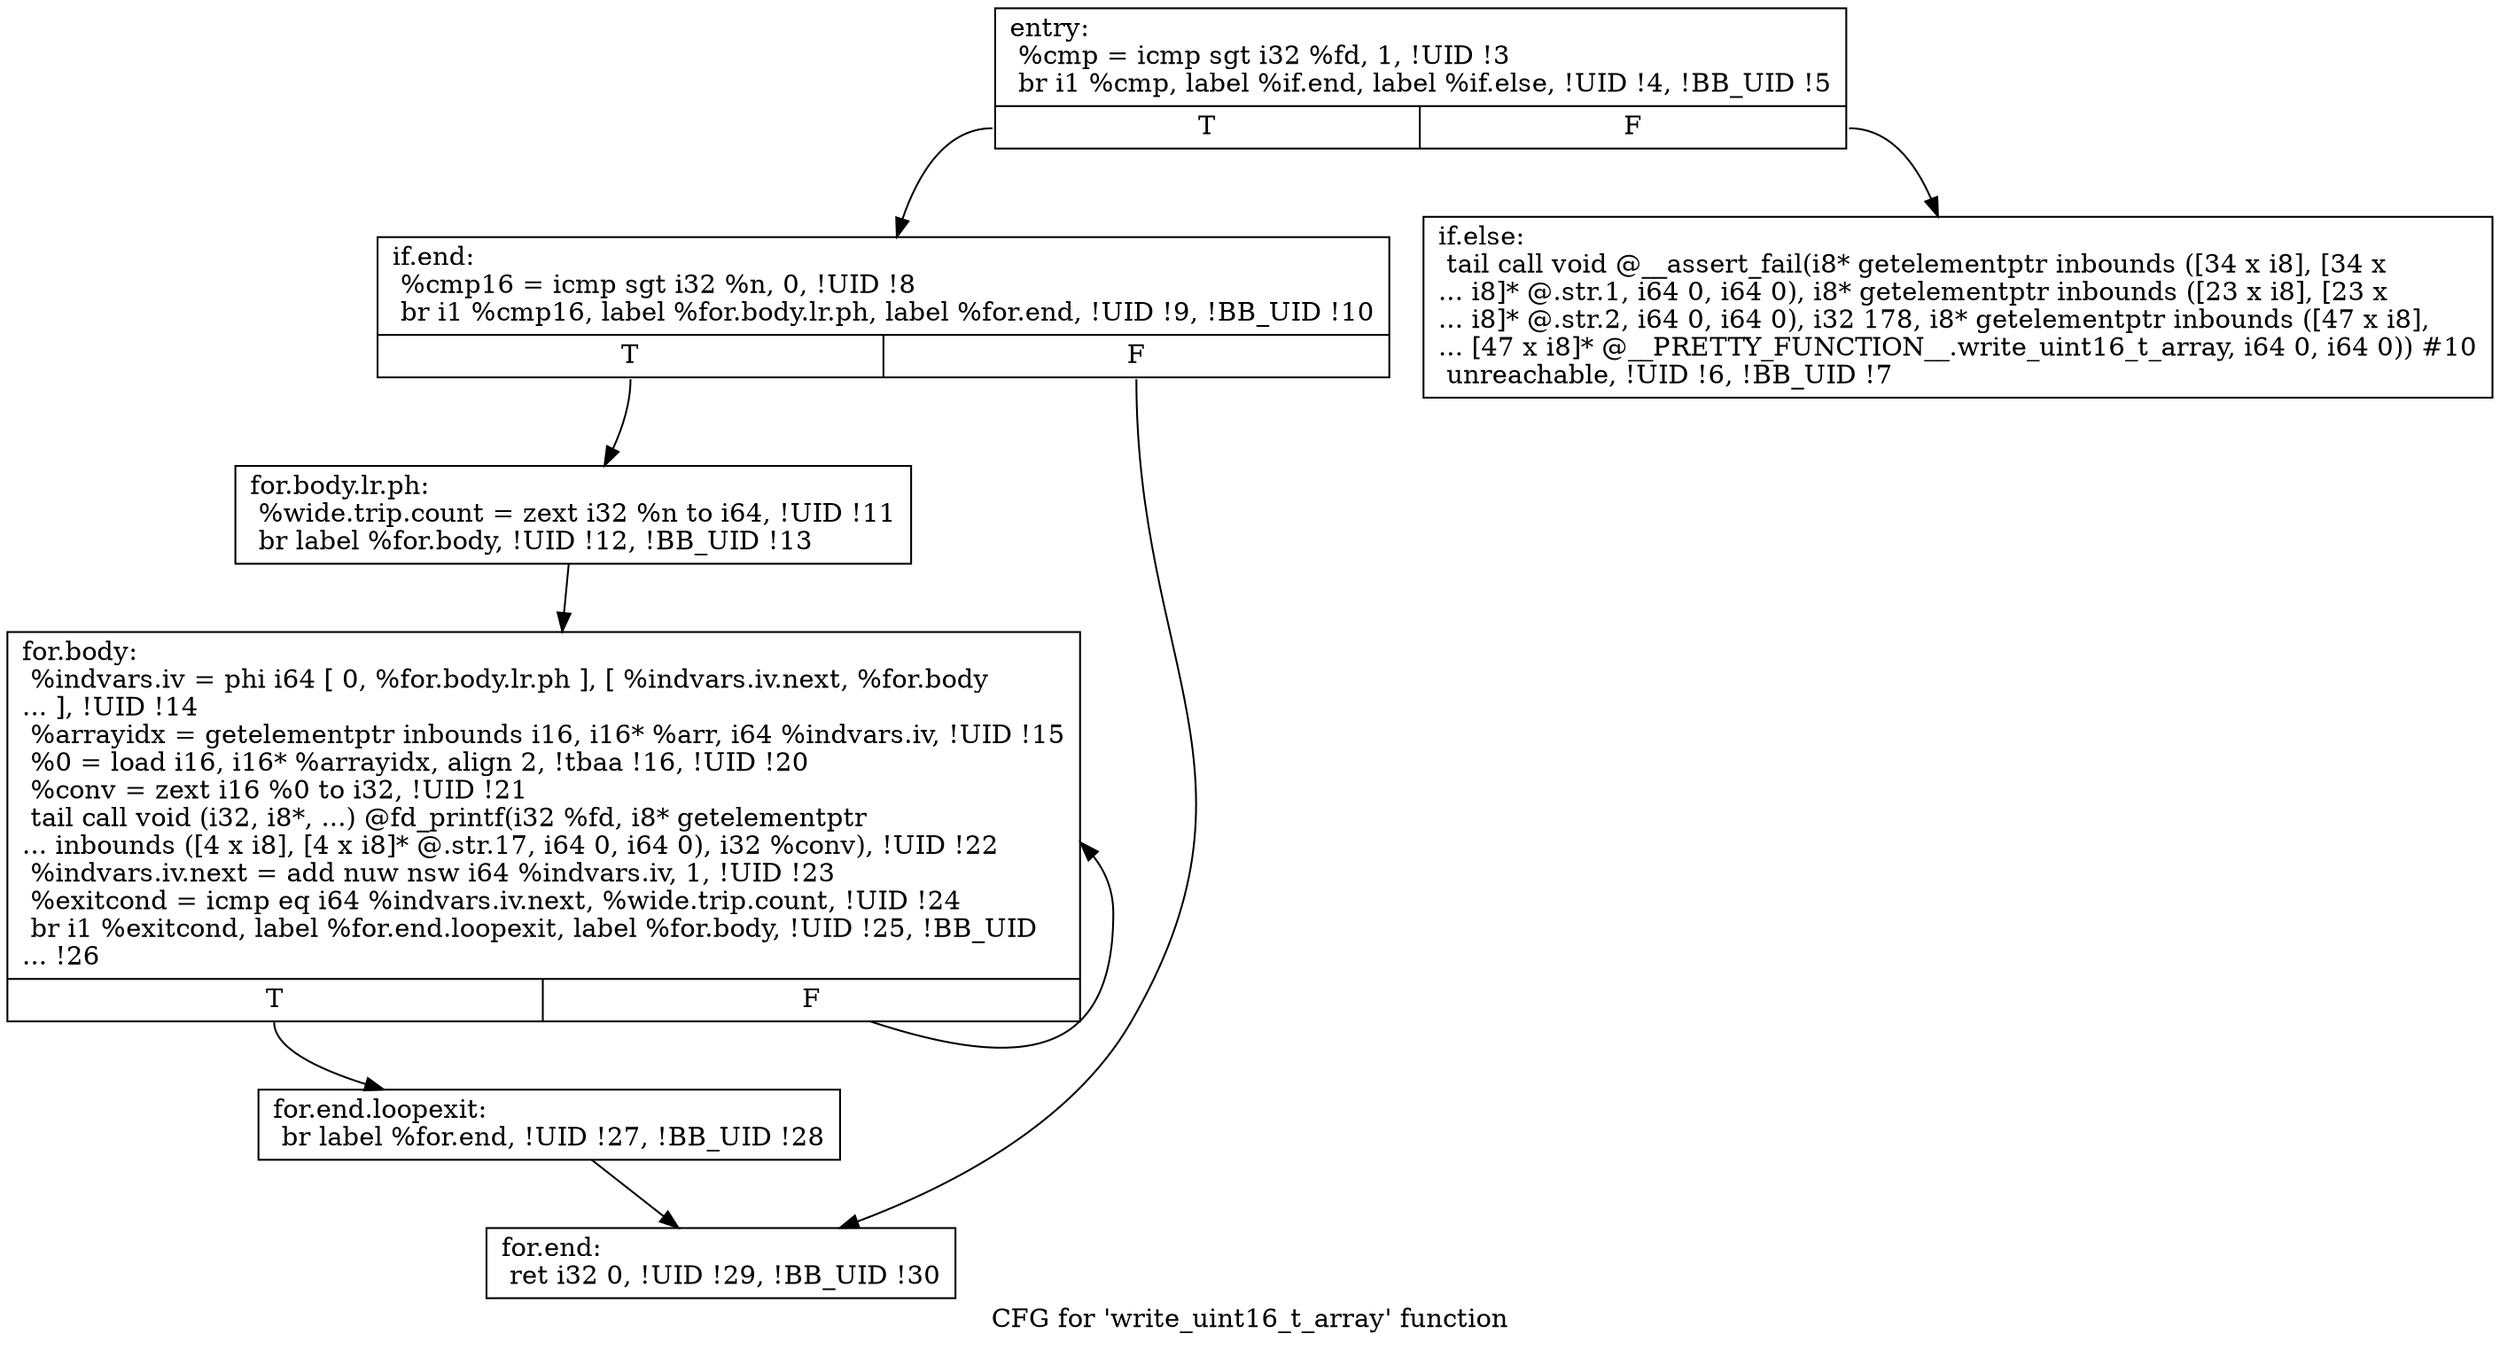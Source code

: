 digraph "CFG for 'write_uint16_t_array' function" {
	label="CFG for 'write_uint16_t_array' function";

	Node0x55f0144a42c0 [shape=record,label="{entry:\l  %cmp = icmp sgt i32 %fd, 1, !UID !3\l  br i1 %cmp, label %if.end, label %if.else, !UID !4, !BB_UID !5\l|{<s0>T|<s1>F}}"];
	Node0x55f0144a42c0:s0 -> Node0x55f0144a4c70;
	Node0x55f0144a42c0:s1 -> Node0x55f0144a4c20;
	Node0x55f0144a4c20 [shape=record,label="{if.else:                                          \l  tail call void @__assert_fail(i8* getelementptr inbounds ([34 x i8], [34 x\l... i8]* @.str.1, i64 0, i64 0), i8* getelementptr inbounds ([23 x i8], [23 x\l... i8]* @.str.2, i64 0, i64 0), i32 178, i8* getelementptr inbounds ([47 x i8],\l... [47 x i8]* @__PRETTY_FUNCTION__.write_uint16_t_array, i64 0, i64 0)) #10\l  unreachable, !UID !6, !BB_UID !7\l}"];
	Node0x55f0144a4c70 [shape=record,label="{if.end:                                           \l  %cmp16 = icmp sgt i32 %n, 0, !UID !8\l  br i1 %cmp16, label %for.body.lr.ph, label %for.end, !UID !9, !BB_UID !10\l|{<s0>T|<s1>F}}"];
	Node0x55f0144a4c70:s0 -> Node0x55f0144a4cc0;
	Node0x55f0144a4c70:s1 -> Node0x55f0144a4db0;
	Node0x55f0144a4cc0 [shape=record,label="{for.body.lr.ph:                                   \l  %wide.trip.count = zext i32 %n to i64, !UID !11\l  br label %for.body, !UID !12, !BB_UID !13\l}"];
	Node0x55f0144a4cc0 -> Node0x55f0144a4d10;
	Node0x55f0144a4d10 [shape=record,label="{for.body:                                         \l  %indvars.iv = phi i64 [ 0, %for.body.lr.ph ], [ %indvars.iv.next, %for.body\l... ], !UID !14\l  %arrayidx = getelementptr inbounds i16, i16* %arr, i64 %indvars.iv, !UID !15\l  %0 = load i16, i16* %arrayidx, align 2, !tbaa !16, !UID !20\l  %conv = zext i16 %0 to i32, !UID !21\l  tail call void (i32, i8*, ...) @fd_printf(i32 %fd, i8* getelementptr\l... inbounds ([4 x i8], [4 x i8]* @.str.17, i64 0, i64 0), i32 %conv), !UID !22\l  %indvars.iv.next = add nuw nsw i64 %indvars.iv, 1, !UID !23\l  %exitcond = icmp eq i64 %indvars.iv.next, %wide.trip.count, !UID !24\l  br i1 %exitcond, label %for.end.loopexit, label %for.body, !UID !25, !BB_UID\l... !26\l|{<s0>T|<s1>F}}"];
	Node0x55f0144a4d10:s0 -> Node0x55f0144a4d60;
	Node0x55f0144a4d10:s1 -> Node0x55f0144a4d10;
	Node0x55f0144a4d60 [shape=record,label="{for.end.loopexit:                                 \l  br label %for.end, !UID !27, !BB_UID !28\l}"];
	Node0x55f0144a4d60 -> Node0x55f0144a4db0;
	Node0x55f0144a4db0 [shape=record,label="{for.end:                                          \l  ret i32 0, !UID !29, !BB_UID !30\l}"];
}
